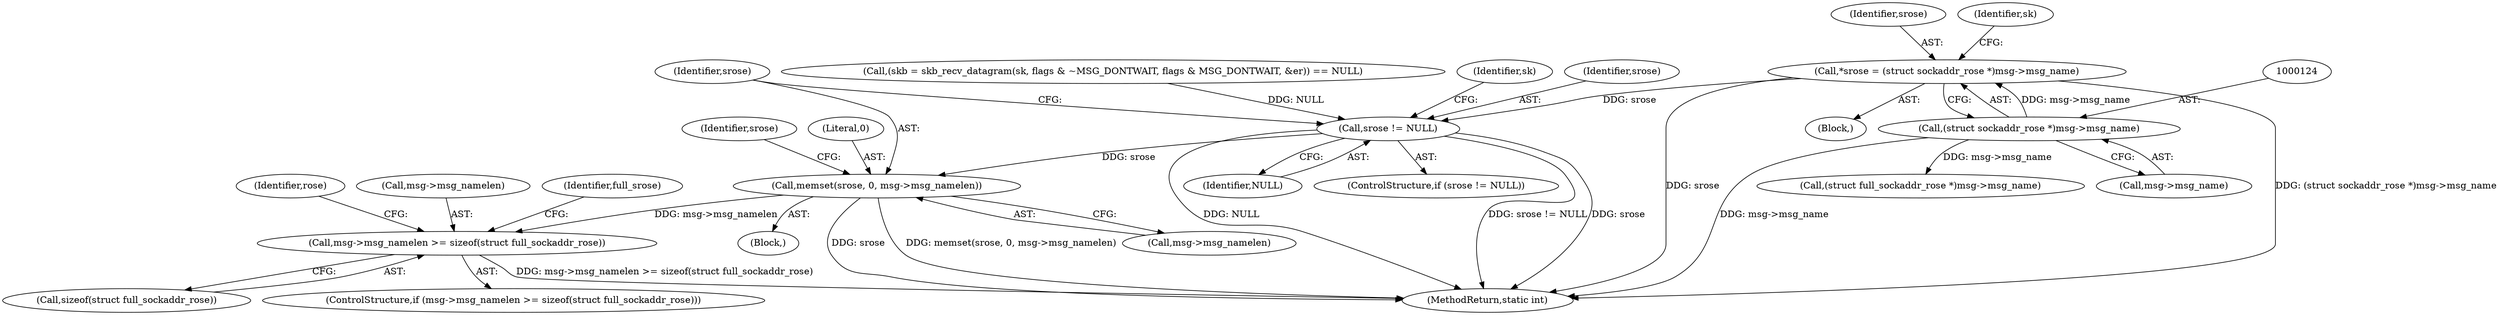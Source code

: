 digraph "0_linux_f3d3342602f8bcbf37d7c46641cb9bca7618eb1c_28@pointer" {
"1000121" [label="(Call,*srose = (struct sockaddr_rose *)msg->msg_name)"];
"1000123" [label="(Call,(struct sockaddr_rose *)msg->msg_name)"];
"1000216" [label="(Call,srose != NULL)"];
"1000220" [label="(Call,memset(srose, 0, msg->msg_namelen))"];
"1000253" [label="(Call,msg->msg_namelen >= sizeof(struct full_sockaddr_rose))"];
"1000228" [label="(Identifier,srose)"];
"1000330" [label="(MethodReturn,static int)"];
"1000108" [label="(Block,)"];
"1000123" [label="(Call,(struct sockaddr_rose *)msg->msg_name)"];
"1000253" [label="(Call,msg->msg_namelen >= sizeof(struct full_sockaddr_rose))"];
"1000301" [label="(Identifier,rose)"];
"1000223" [label="(Call,msg->msg_namelen)"];
"1000216" [label="(Call,srose != NULL)"];
"1000257" [label="(Call,sizeof(struct full_sockaddr_rose))"];
"1000219" [label="(Block,)"];
"1000254" [label="(Call,msg->msg_namelen)"];
"1000222" [label="(Literal,0)"];
"1000252" [label="(ControlStructure,if (msg->msg_namelen >= sizeof(struct full_sockaddr_rose)))"];
"1000221" [label="(Identifier,srose)"];
"1000220" [label="(Call,memset(srose, 0, msg->msg_namelen))"];
"1000122" [label="(Identifier,srose)"];
"1000326" [label="(Identifier,sk)"];
"1000263" [label="(Call,(struct full_sockaddr_rose *)msg->msg_name)"];
"1000125" [label="(Call,msg->msg_name)"];
"1000137" [label="(Identifier,sk)"];
"1000217" [label="(Identifier,srose)"];
"1000121" [label="(Call,*srose = (struct sockaddr_rose *)msg->msg_name)"];
"1000218" [label="(Identifier,NULL)"];
"1000262" [label="(Identifier,full_srose)"];
"1000215" [label="(ControlStructure,if (srose != NULL))"];
"1000144" [label="(Call,(skb = skb_recv_datagram(sk, flags & ~MSG_DONTWAIT, flags & MSG_DONTWAIT, &er)) == NULL)"];
"1000121" -> "1000108"  [label="AST: "];
"1000121" -> "1000123"  [label="CFG: "];
"1000122" -> "1000121"  [label="AST: "];
"1000123" -> "1000121"  [label="AST: "];
"1000137" -> "1000121"  [label="CFG: "];
"1000121" -> "1000330"  [label="DDG: (struct sockaddr_rose *)msg->msg_name"];
"1000121" -> "1000330"  [label="DDG: srose"];
"1000123" -> "1000121"  [label="DDG: msg->msg_name"];
"1000121" -> "1000216"  [label="DDG: srose"];
"1000123" -> "1000125"  [label="CFG: "];
"1000124" -> "1000123"  [label="AST: "];
"1000125" -> "1000123"  [label="AST: "];
"1000123" -> "1000330"  [label="DDG: msg->msg_name"];
"1000123" -> "1000263"  [label="DDG: msg->msg_name"];
"1000216" -> "1000215"  [label="AST: "];
"1000216" -> "1000218"  [label="CFG: "];
"1000217" -> "1000216"  [label="AST: "];
"1000218" -> "1000216"  [label="AST: "];
"1000221" -> "1000216"  [label="CFG: "];
"1000326" -> "1000216"  [label="CFG: "];
"1000216" -> "1000330"  [label="DDG: srose != NULL"];
"1000216" -> "1000330"  [label="DDG: srose"];
"1000216" -> "1000330"  [label="DDG: NULL"];
"1000144" -> "1000216"  [label="DDG: NULL"];
"1000216" -> "1000220"  [label="DDG: srose"];
"1000220" -> "1000219"  [label="AST: "];
"1000220" -> "1000223"  [label="CFG: "];
"1000221" -> "1000220"  [label="AST: "];
"1000222" -> "1000220"  [label="AST: "];
"1000223" -> "1000220"  [label="AST: "];
"1000228" -> "1000220"  [label="CFG: "];
"1000220" -> "1000330"  [label="DDG: srose"];
"1000220" -> "1000330"  [label="DDG: memset(srose, 0, msg->msg_namelen)"];
"1000220" -> "1000253"  [label="DDG: msg->msg_namelen"];
"1000253" -> "1000252"  [label="AST: "];
"1000253" -> "1000257"  [label="CFG: "];
"1000254" -> "1000253"  [label="AST: "];
"1000257" -> "1000253"  [label="AST: "];
"1000262" -> "1000253"  [label="CFG: "];
"1000301" -> "1000253"  [label="CFG: "];
"1000253" -> "1000330"  [label="DDG: msg->msg_namelen >= sizeof(struct full_sockaddr_rose)"];
}

